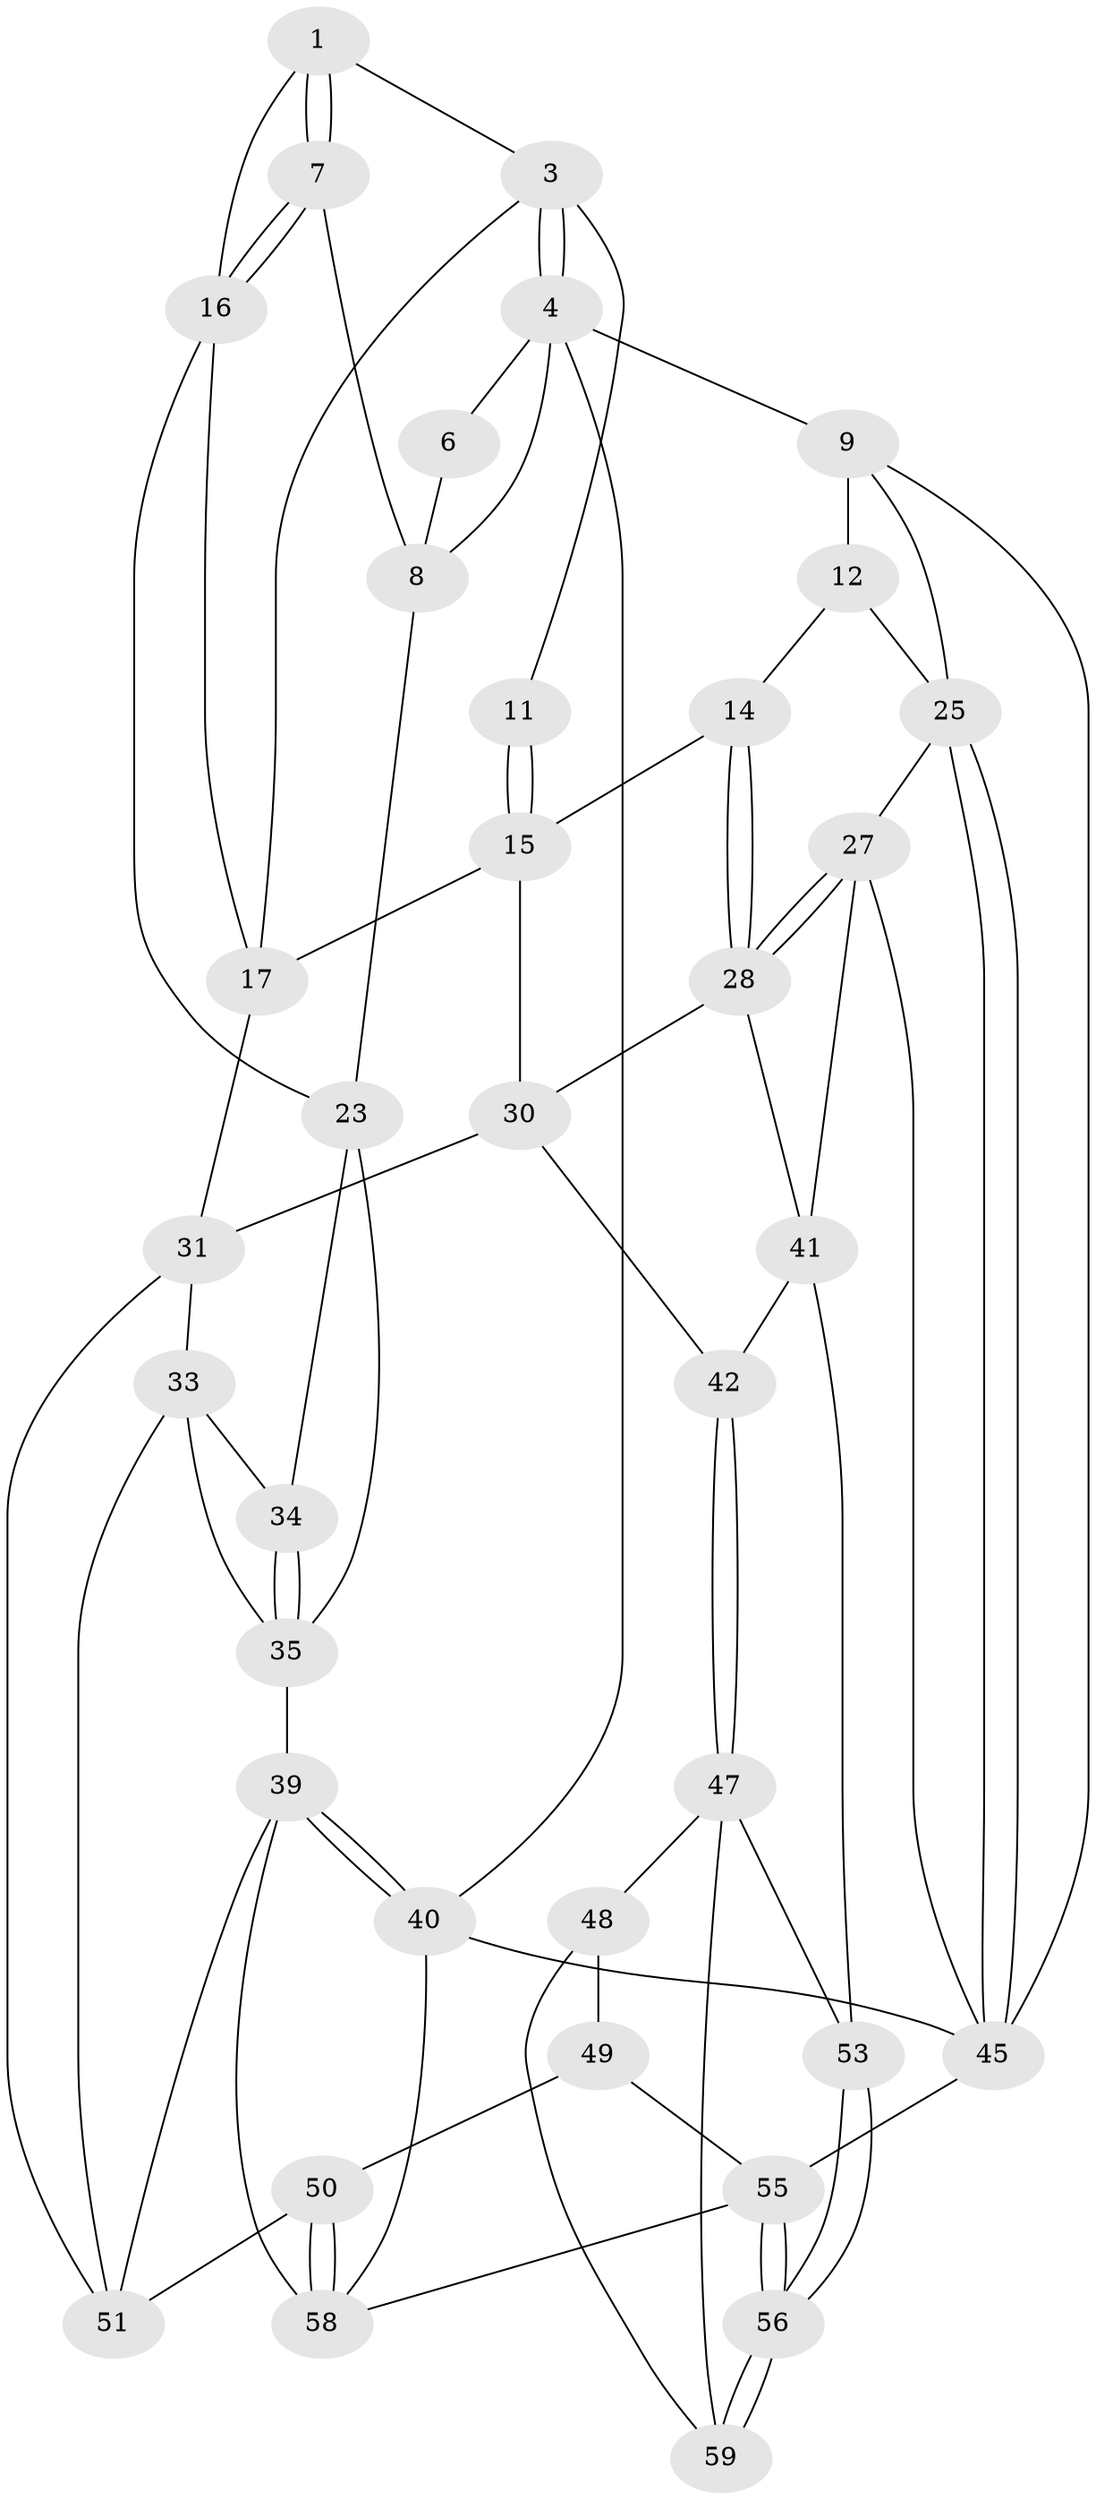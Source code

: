 // original degree distribution, {3: 0.06349206349206349, 4: 0.23809523809523808, 5: 0.4444444444444444, 6: 0.25396825396825395}
// Generated by graph-tools (version 1.1) at 2025/42/03/06/25 10:42:36]
// undirected, 37 vertices, 81 edges
graph export_dot {
graph [start="1"]
  node [color=gray90,style=filled];
  1 [pos="+0.2669184071360484+0",super="+2"];
  3 [pos="+0.34675906725789213+0",super="+10"];
  4 [pos="+0+0",super="+5"];
  6 [pos="+0.05479410458664548+0.05817231367850301"];
  7 [pos="+0.056457447282327336+0.17904915444012498"];
  8 [pos="+0.03832591821917407+0.17635884959398623",super="+22"];
  9 [pos="+0.6664507059275205+0",super="+21"];
  11 [pos="+0.5786238561031299+0"];
  12 [pos="+0.8401744373395096+0.08224005271156679",super="+13"];
  14 [pos="+0.6369373566657761+0.25647717343312026"];
  15 [pos="+0.6153686331022715+0.24614197227294704",super="+20"];
  16 [pos="+0.1395319898935838+0.2568808969573107",super="+19"];
  17 [pos="+0.35856243934598875+0.35352605553367833",super="+18"];
  23 [pos="+0.1133177325104233+0.35085229855806954",super="+24"];
  25 [pos="+1+0.3253191114989602",super="+26"];
  27 [pos="+0.7952393522187419+0.42605114457683807",super="+43"];
  28 [pos="+0.7810487485453854+0.42290804613936434",super="+29"];
  30 [pos="+0.6128639938757291+0.45654658061369857",super="+38"];
  31 [pos="+0.3256108489047673+0.48594629909228315",super="+32"];
  33 [pos="+0.07687724156397983+0.44513243115538564",super="+36"];
  34 [pos="+0.0751115414146538+0.41415018266462106"];
  35 [pos="+0+0.4970261950216651",super="+37"];
  39 [pos="+0+1",super="+57"];
  40 [pos="+0+1"];
  41 [pos="+0.6135390541636291+0.6300687972165697",super="+44"];
  42 [pos="+0.5832119398789264+0.6434291216541522"];
  45 [pos="+1+0.533674546672039",super="+46"];
  47 [pos="+0.5575017876491878+0.6909317550094093",super="+54"];
  48 [pos="+0.46071235204269556+0.7581188923323503",super="+60"];
  49 [pos="+0.43274547615334336+0.768646015805201",super="+61"];
  50 [pos="+0.29289087868034286+0.6894700877452986"];
  51 [pos="+0.2882731980380275+0.6842539774785957",super="+52"];
  53 [pos="+0.798980691340252+0.7277188240365314"];
  55 [pos="+1+1",super="+62"];
  56 [pos="+1+1"];
  58 [pos="+0.2682605550566166+0.8633674984709251",super="+63"];
  59 [pos="+0.6651485850289903+0.8454007892909848"];
  1 -- 7;
  1 -- 7;
  1 -- 16;
  1 -- 3;
  3 -- 4;
  3 -- 4;
  3 -- 11;
  3 -- 17;
  4 -- 9;
  4 -- 40;
  4 -- 6;
  4 -- 8;
  6 -- 8;
  7 -- 8;
  7 -- 16;
  7 -- 16;
  8 -- 23;
  9 -- 12 [weight=2];
  9 -- 45;
  9 -- 25;
  11 -- 15;
  11 -- 15;
  12 -- 14;
  12 -- 25;
  14 -- 15;
  14 -- 28;
  14 -- 28;
  15 -- 17;
  15 -- 30;
  16 -- 23;
  16 -- 17;
  17 -- 31;
  23 -- 34;
  23 -- 35;
  25 -- 45;
  25 -- 45;
  25 -- 27;
  27 -- 28;
  27 -- 28;
  27 -- 45;
  27 -- 41;
  28 -- 41;
  28 -- 30;
  30 -- 42;
  30 -- 31;
  31 -- 33;
  31 -- 51;
  33 -- 34;
  33 -- 35;
  33 -- 51;
  34 -- 35;
  34 -- 35;
  35 -- 39;
  39 -- 40;
  39 -- 40;
  39 -- 58;
  39 -- 51;
  40 -- 58;
  40 -- 45;
  41 -- 42;
  41 -- 53;
  42 -- 47;
  42 -- 47;
  45 -- 55;
  47 -- 48;
  47 -- 59;
  47 -- 53;
  48 -- 49 [weight=2];
  48 -- 59;
  49 -- 50;
  49 -- 55;
  50 -- 51;
  50 -- 58;
  50 -- 58;
  53 -- 56;
  53 -- 56;
  55 -- 56;
  55 -- 56;
  55 -- 58;
  56 -- 59;
  56 -- 59;
}
